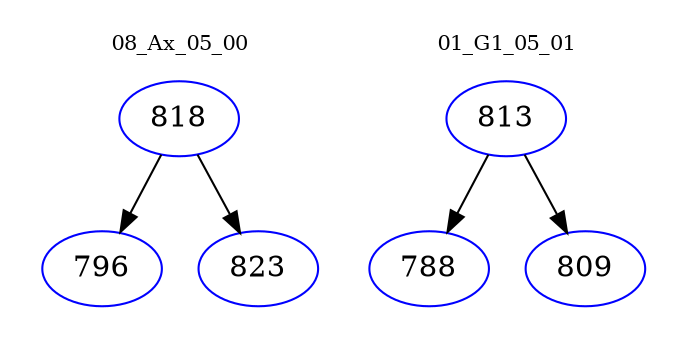 digraph{
subgraph cluster_0 {
color = white
label = "08_Ax_05_00";
fontsize=10;
T0_818 [label="818", color="blue"]
T0_818 -> T0_796 [color="black"]
T0_796 [label="796", color="blue"]
T0_818 -> T0_823 [color="black"]
T0_823 [label="823", color="blue"]
}
subgraph cluster_1 {
color = white
label = "01_G1_05_01";
fontsize=10;
T1_813 [label="813", color="blue"]
T1_813 -> T1_788 [color="black"]
T1_788 [label="788", color="blue"]
T1_813 -> T1_809 [color="black"]
T1_809 [label="809", color="blue"]
}
}
